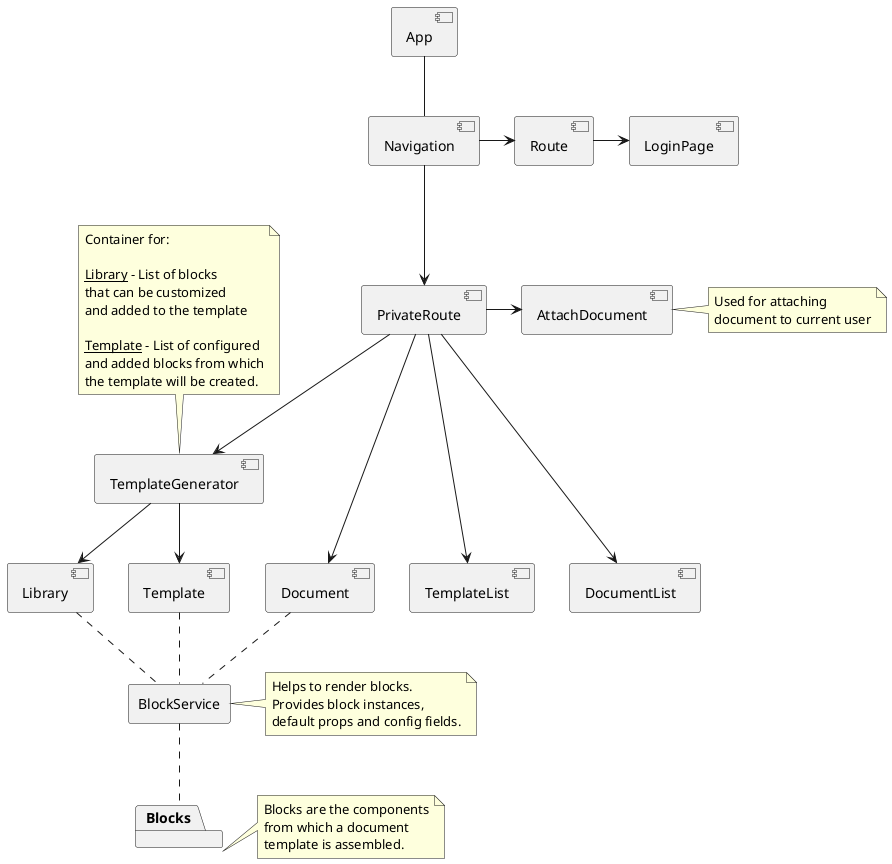 @startuml

component App
component Navigation
component Route
component PrivateRoute
component LoginPage
component TemplateGenerator

note top
	Container for:

	__Library__ - List of blocks
	that can be customized
	and added to the template

	__Template__ - List of configured
	and added blocks from which
	the template will be created.
end note

component Library
component Template
component Document
component TemplateList
component DocumentList
component AttachDocument

note right
	Used for attaching
	document to current user
end note

package Blocks

note right
	Blocks are the components
	from which a document
	template is assembled.
end note

agent BlockService

note right
	Helps to render blocks.
	Provides block instances,
	default props and config fields.
end note

App -- Navigation
Navigation -> Route
Route -> LoginPage
Navigation --> PrivateRoute


PrivateRoute --> TemplateGenerator
TemplateGenerator --> Library
TemplateGenerator --> Template

PrivateRoute ---> Document
PrivateRoute ---> TemplateList
PrivateRoute ---> DocumentList
PrivateRoute -> AttachDocument

Library .. BlockService
Template .. BlockService
Document .. BlockService
BlockService .. Blocks


@enduml
